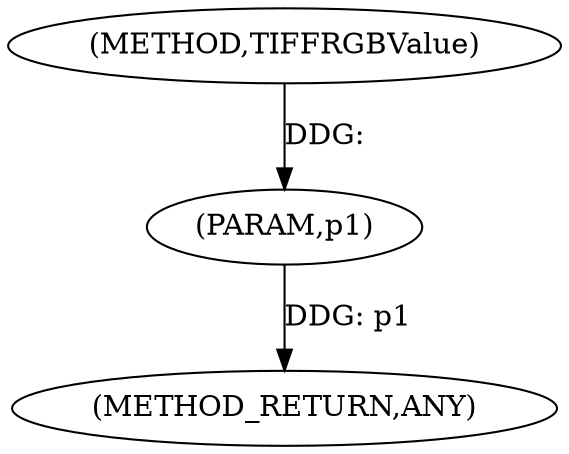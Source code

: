 digraph "TIFFRGBValue" {  
"100698" [label = <(METHOD,TIFFRGBValue)> ]
"100700" [label = <(METHOD_RETURN,ANY)> ]
"100699" [label = <(PARAM,p1)> ]
  "100699" -> "100700"  [ label = "DDG: p1"] 
  "100698" -> "100699"  [ label = "DDG: "] 
}
